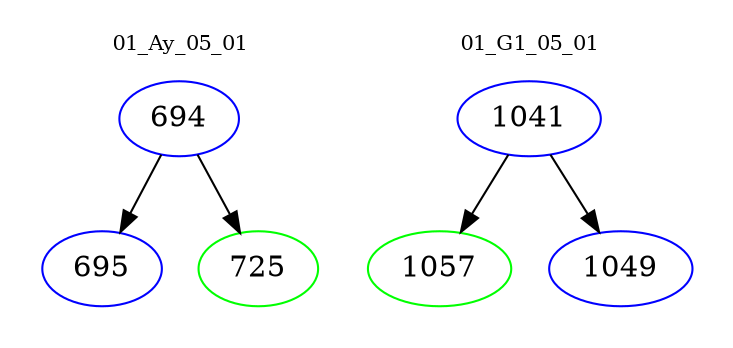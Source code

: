 digraph{
subgraph cluster_0 {
color = white
label = "01_Ay_05_01";
fontsize=10;
T0_694 [label="694", color="blue"]
T0_694 -> T0_695 [color="black"]
T0_695 [label="695", color="blue"]
T0_694 -> T0_725 [color="black"]
T0_725 [label="725", color="green"]
}
subgraph cluster_1 {
color = white
label = "01_G1_05_01";
fontsize=10;
T1_1041 [label="1041", color="blue"]
T1_1041 -> T1_1057 [color="black"]
T1_1057 [label="1057", color="green"]
T1_1041 -> T1_1049 [color="black"]
T1_1049 [label="1049", color="blue"]
}
}
